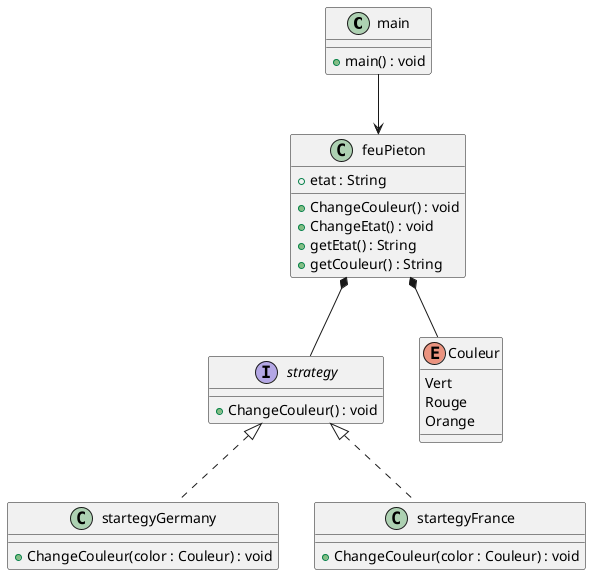 @startuml

class main {
    + main() : void
}


class feuPieton{
+ etat : String
+ ChangeCouleur() : void
+ ChangeEtat() : void
+ getEtat() : String
+ getCouleur() : String
}

interface strategy{
+ ChangeCouleur() : void
}

class startegyGermany implements strategy{
+ ChangeCouleur(color : Couleur) : void
}


class startegyFrance implements strategy{
+ ChangeCouleur(color : Couleur) : void
}

enum Couleur{
    Vert
    Rouge
    Orange
}


feuPieton *-- strategy
feuPieton *-- Couleur
main --> feuPieton


@enduml
